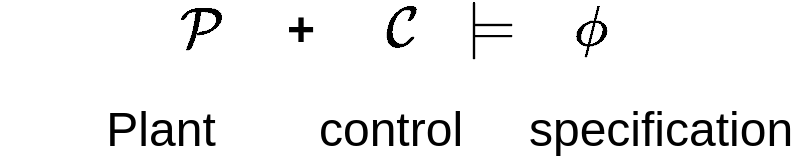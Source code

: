 <mxfile version="15.8.4" type="dropbox"><diagram id="5yoc-NYp9CJehfbE5tVS" name="Page-1"><mxGraphModel dx="1350" dy="793" grid="1" gridSize="10" guides="1" tooltips="1" connect="1" arrows="1" fold="1" page="1" pageScale="1" pageWidth="850" pageHeight="1100" math="1" shadow="0"><root><mxCell id="0"/><mxCell id="1" parent="0"/><mxCell id="tRbGYyEuUp6FiMF7q_Kd-1" value="&lt;div&gt;&lt;font style=&quot;font-size: 24px&quot;&gt;&lt;b&gt;$$\mathcal{P}$$&lt;/b&gt;&lt;/font&gt;&lt;/div&gt;" style="text;html=1;align=center;verticalAlign=middle;resizable=0;points=[];autosize=1;strokeColor=none;fillColor=none;" parent="1" vertex="1"><mxGeometry x="170" y="260" width="200" height="20" as="geometry"/></mxCell><mxCell id="tRbGYyEuUp6FiMF7q_Kd-2" value="&lt;font style=&quot;font-size: 24px&quot;&gt;&lt;b&gt;+&lt;/b&gt;&lt;/font&gt;" style="text;html=1;align=center;verticalAlign=middle;resizable=0;points=[];autosize=1;strokeColor=none;fillColor=none;" parent="1" vertex="1"><mxGeometry x="305" y="260" width="30" height="20" as="geometry"/></mxCell><mxCell id="tRbGYyEuUp6FiMF7q_Kd-3" value="&lt;font style=&quot;font-size: 24px&quot;&gt;&lt;b&gt;$$\mathcal{C}$$&lt;/b&gt;&lt;/font&gt;" style="text;html=1;align=center;verticalAlign=middle;resizable=0;points=[];autosize=1;strokeColor=none;fillColor=none;fontSize=18;" parent="1" vertex="1"><mxGeometry x="270" y="255" width="200" height="30" as="geometry"/></mxCell><mxCell id="tRbGYyEuUp6FiMF7q_Kd-4" value="&lt;b&gt;&lt;font style=&quot;font-size: 24px&quot;&gt;$$\models$$&lt;/font&gt;&lt;/b&gt;" style="text;html=1;align=center;verticalAlign=middle;resizable=0;points=[];autosize=1;strokeColor=none;fillColor=none;fontSize=18;" parent="1" vertex="1"><mxGeometry x="335" y="255" width="160" height="30" as="geometry"/></mxCell><mxCell id="tRbGYyEuUp6FiMF7q_Kd-5" value="&lt;font style=&quot;font-size: 24px&quot;&gt;&lt;b&gt;$$\phi$$&lt;/b&gt;&lt;/font&gt;" style="text;html=1;align=center;verticalAlign=middle;resizable=0;points=[];autosize=1;strokeColor=none;fillColor=none;fontSize=18;" parent="1" vertex="1"><mxGeometry x="410" y="255" width="110" height="30" as="geometry"/></mxCell><mxCell id="tRbGYyEuUp6FiMF7q_Kd-6" value="Plant" style="text;html=1;align=center;verticalAlign=middle;resizable=0;points=[];autosize=1;strokeColor=none;fillColor=none;fontSize=24;" parent="1" vertex="1"><mxGeometry x="215" y="305" width="70" height="30" as="geometry"/></mxCell><mxCell id="tRbGYyEuUp6FiMF7q_Kd-7" value="control" style="text;html=1;align=center;verticalAlign=middle;resizable=0;points=[];autosize=1;strokeColor=none;fillColor=none;fontSize=24;" parent="1" vertex="1"><mxGeometry x="320" y="305" width="90" height="30" as="geometry"/></mxCell><mxCell id="tRbGYyEuUp6FiMF7q_Kd-8" value="specification" style="text;html=1;align=center;verticalAlign=middle;resizable=0;points=[];autosize=1;strokeColor=none;fillColor=none;fontSize=24;" parent="1" vertex="1"><mxGeometry x="425" y="305" width="150" height="30" as="geometry"/></mxCell></root></mxGraphModel></diagram></mxfile>